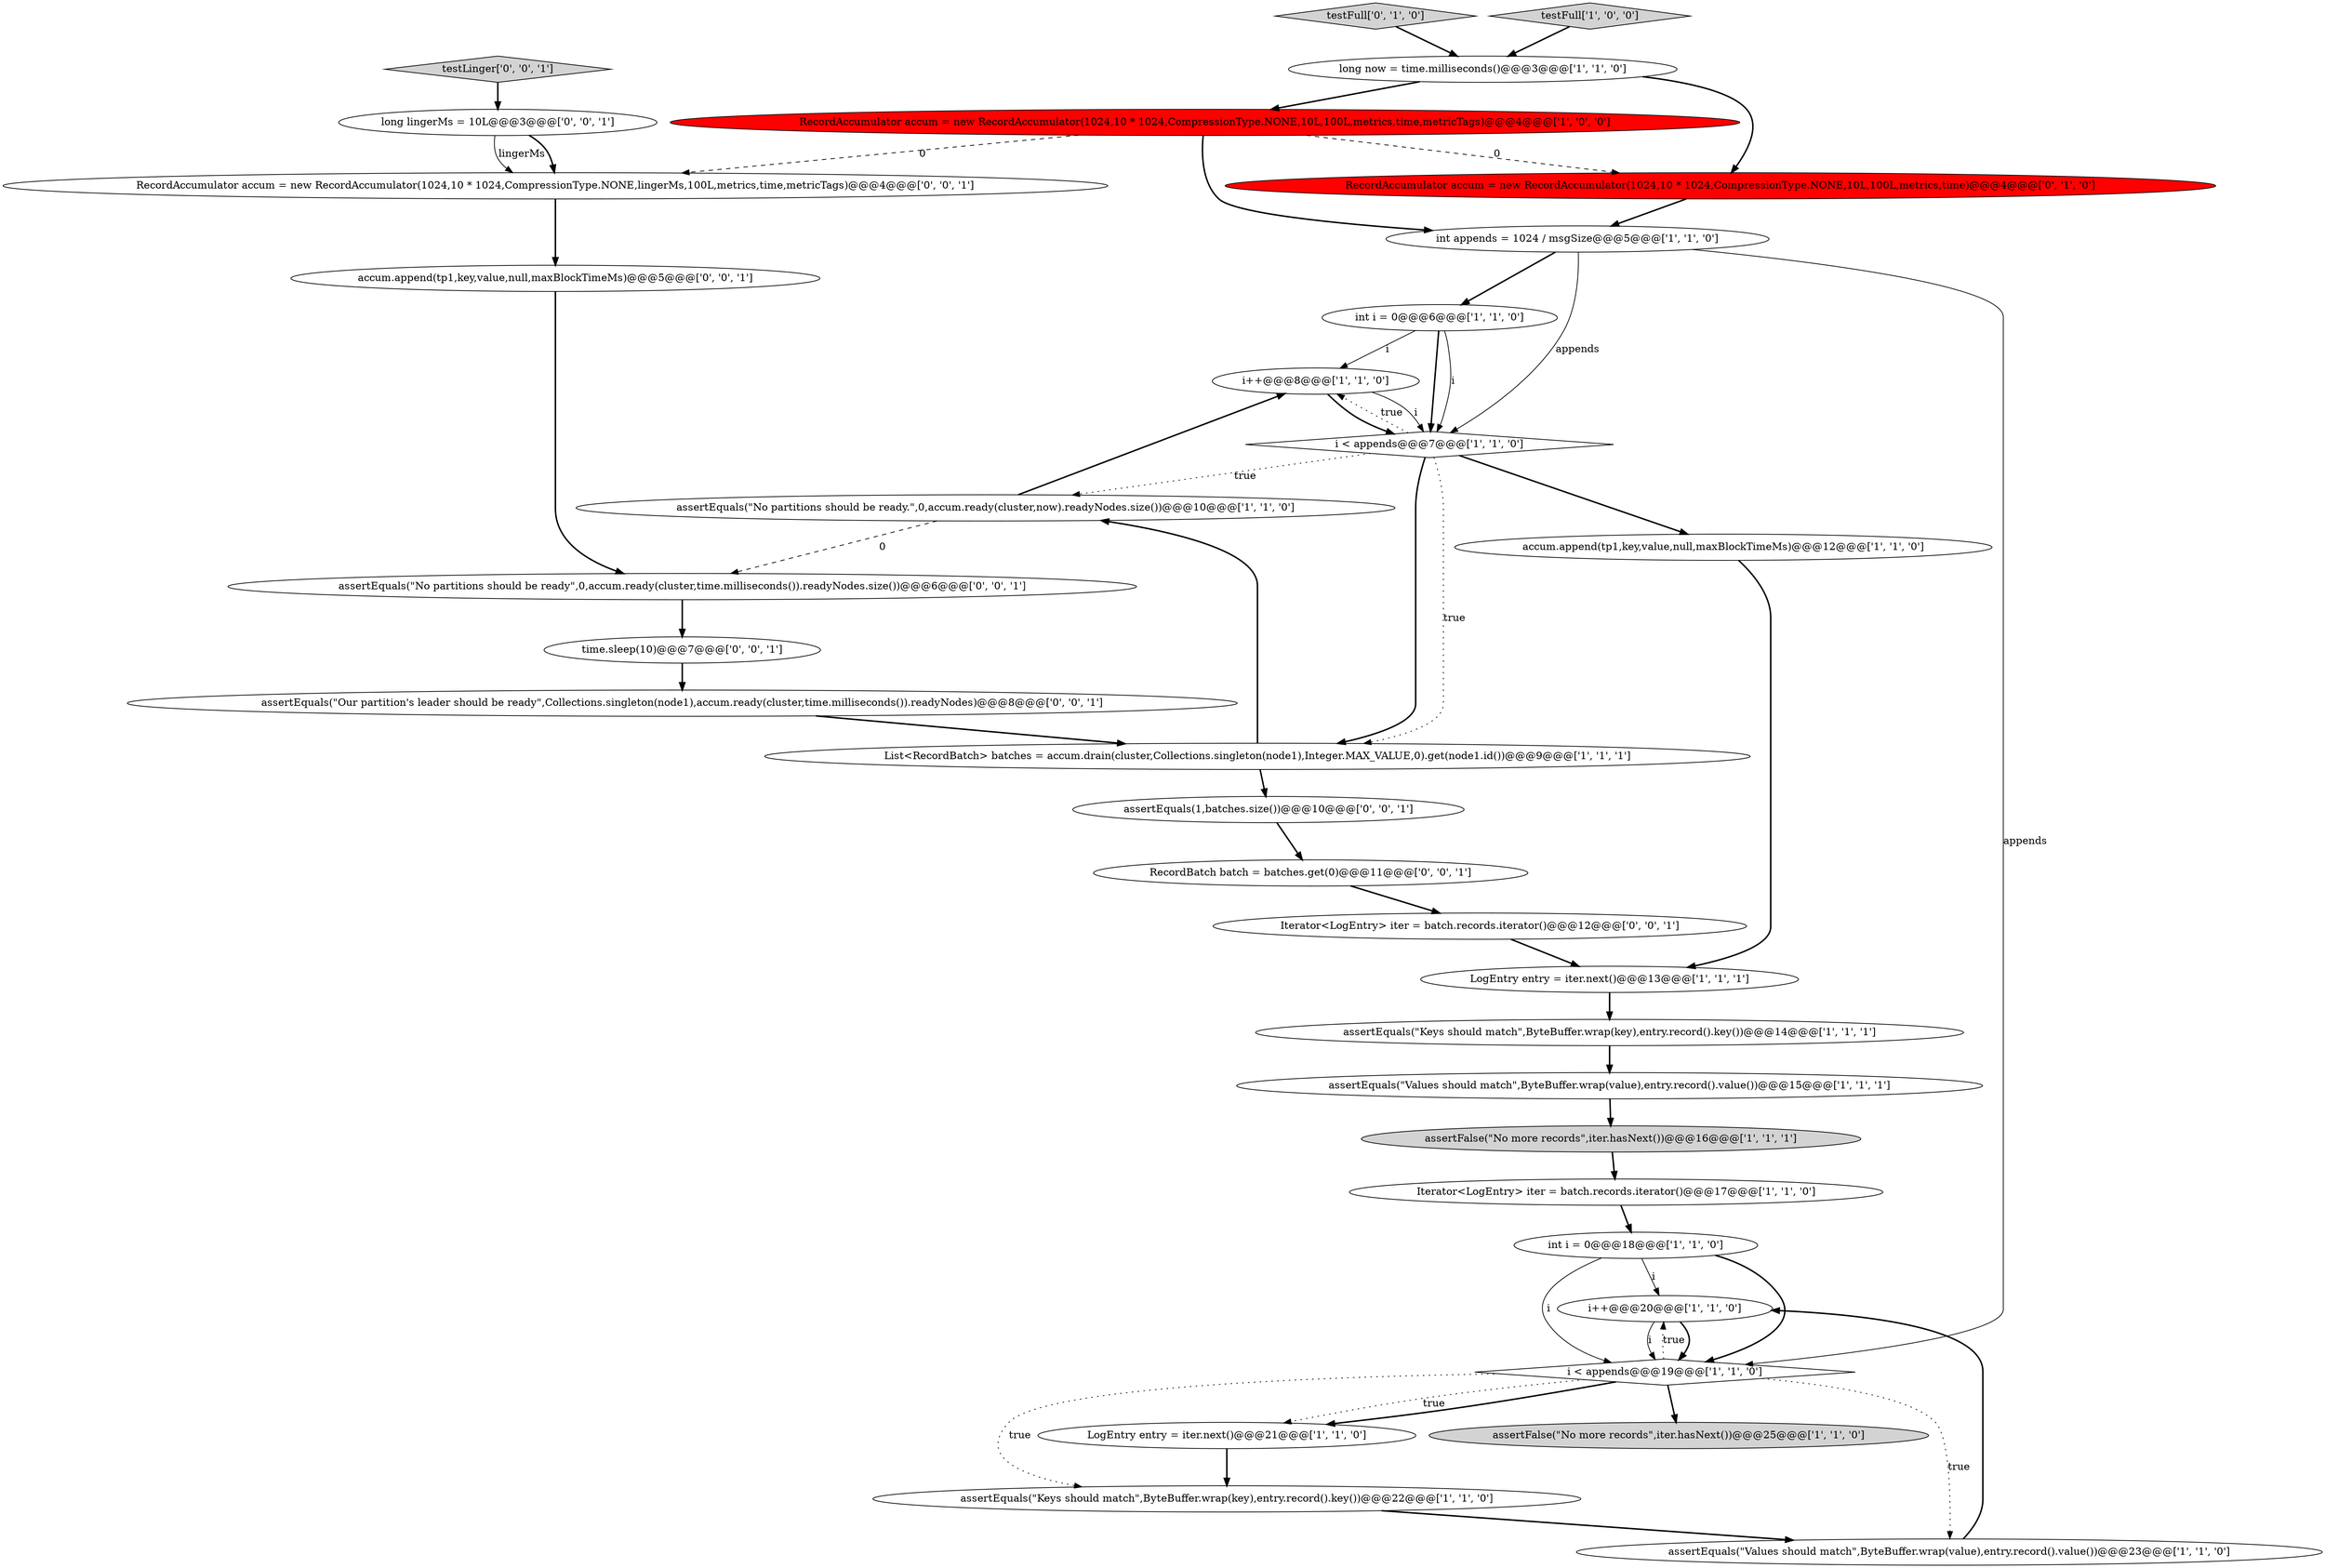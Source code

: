 digraph {
33 [style = filled, label = "RecordBatch batch = batches.get(0)@@@11@@@['0', '0', '1']", fillcolor = white, shape = ellipse image = "AAA0AAABBB3BBB"];
2 [style = filled, label = "i++@@@8@@@['1', '1', '0']", fillcolor = white, shape = ellipse image = "AAA0AAABBB1BBB"];
27 [style = filled, label = "assertEquals(\"No partitions should be ready\",0,accum.ready(cluster,time.milliseconds()).readyNodes.size())@@@6@@@['0', '0', '1']", fillcolor = white, shape = ellipse image = "AAA0AAABBB3BBB"];
28 [style = filled, label = "time.sleep(10)@@@7@@@['0', '0', '1']", fillcolor = white, shape = ellipse image = "AAA0AAABBB3BBB"];
22 [style = filled, label = "testFull['0', '1', '0']", fillcolor = lightgray, shape = diamond image = "AAA0AAABBB2BBB"];
12 [style = filled, label = "LogEntry entry = iter.next()@@@21@@@['1', '1', '0']", fillcolor = white, shape = ellipse image = "AAA0AAABBB1BBB"];
19 [style = filled, label = "assertEquals(\"No partitions should be ready.\",0,accum.ready(cluster,now).readyNodes.size())@@@10@@@['1', '1', '0']", fillcolor = white, shape = ellipse image = "AAA0AAABBB1BBB"];
29 [style = filled, label = "assertEquals(\"Our partition's leader should be ready\",Collections.singleton(node1),accum.ready(cluster,time.milliseconds()).readyNodes)@@@8@@@['0', '0', '1']", fillcolor = white, shape = ellipse image = "AAA0AAABBB3BBB"];
15 [style = filled, label = "List<RecordBatch> batches = accum.drain(cluster,Collections.singleton(node1),Integer.MAX_VALUE,0).get(node1.id())@@@9@@@['1', '1', '1']", fillcolor = white, shape = ellipse image = "AAA0AAABBB1BBB"];
13 [style = filled, label = "assertEquals(\"Keys should match\",ByteBuffer.wrap(key),entry.record().key())@@@14@@@['1', '1', '1']", fillcolor = white, shape = ellipse image = "AAA0AAABBB1BBB"];
17 [style = filled, label = "assertEquals(\"Values should match\",ByteBuffer.wrap(value),entry.record().value())@@@23@@@['1', '1', '0']", fillcolor = white, shape = ellipse image = "AAA0AAABBB1BBB"];
4 [style = filled, label = "Iterator<LogEntry> iter = batch.records.iterator()@@@17@@@['1', '1', '0']", fillcolor = white, shape = ellipse image = "AAA0AAABBB1BBB"];
16 [style = filled, label = "i++@@@20@@@['1', '1', '0']", fillcolor = white, shape = ellipse image = "AAA0AAABBB1BBB"];
18 [style = filled, label = "int appends = 1024 / msgSize@@@5@@@['1', '1', '0']", fillcolor = white, shape = ellipse image = "AAA0AAABBB1BBB"];
20 [style = filled, label = "LogEntry entry = iter.next()@@@13@@@['1', '1', '1']", fillcolor = white, shape = ellipse image = "AAA0AAABBB1BBB"];
5 [style = filled, label = "long now = time.milliseconds()@@@3@@@['1', '1', '0']", fillcolor = white, shape = ellipse image = "AAA0AAABBB1BBB"];
7 [style = filled, label = "assertEquals(\"Keys should match\",ByteBuffer.wrap(key),entry.record().key())@@@22@@@['1', '1', '0']", fillcolor = white, shape = ellipse image = "AAA0AAABBB1BBB"];
3 [style = filled, label = "i < appends@@@19@@@['1', '1', '0']", fillcolor = white, shape = diamond image = "AAA0AAABBB1BBB"];
21 [style = filled, label = "RecordAccumulator accum = new RecordAccumulator(1024,10 * 1024,CompressionType.NONE,10L,100L,metrics,time,metricTags)@@@4@@@['1', '0', '0']", fillcolor = red, shape = ellipse image = "AAA1AAABBB1BBB"];
23 [style = filled, label = "RecordAccumulator accum = new RecordAccumulator(1024,10 * 1024,CompressionType.NONE,10L,100L,metrics,time)@@@4@@@['0', '1', '0']", fillcolor = red, shape = ellipse image = "AAA1AAABBB2BBB"];
9 [style = filled, label = "accum.append(tp1,key,value,null,maxBlockTimeMs)@@@12@@@['1', '1', '0']", fillcolor = white, shape = ellipse image = "AAA0AAABBB1BBB"];
11 [style = filled, label = "assertFalse(\"No more records\",iter.hasNext())@@@16@@@['1', '1', '1']", fillcolor = lightgray, shape = ellipse image = "AAA0AAABBB1BBB"];
32 [style = filled, label = "testLinger['0', '0', '1']", fillcolor = lightgray, shape = diamond image = "AAA0AAABBB3BBB"];
14 [style = filled, label = "testFull['1', '0', '0']", fillcolor = lightgray, shape = diamond image = "AAA0AAABBB1BBB"];
30 [style = filled, label = "assertEquals(1,batches.size())@@@10@@@['0', '0', '1']", fillcolor = white, shape = ellipse image = "AAA0AAABBB3BBB"];
25 [style = filled, label = "accum.append(tp1,key,value,null,maxBlockTimeMs)@@@5@@@['0', '0', '1']", fillcolor = white, shape = ellipse image = "AAA0AAABBB3BBB"];
6 [style = filled, label = "assertFalse(\"No more records\",iter.hasNext())@@@25@@@['1', '1', '0']", fillcolor = lightgray, shape = ellipse image = "AAA0AAABBB1BBB"];
0 [style = filled, label = "int i = 0@@@6@@@['1', '1', '0']", fillcolor = white, shape = ellipse image = "AAA0AAABBB1BBB"];
8 [style = filled, label = "i < appends@@@7@@@['1', '1', '0']", fillcolor = white, shape = diamond image = "AAA0AAABBB1BBB"];
26 [style = filled, label = "long lingerMs = 10L@@@3@@@['0', '0', '1']", fillcolor = white, shape = ellipse image = "AAA0AAABBB3BBB"];
24 [style = filled, label = "Iterator<LogEntry> iter = batch.records.iterator()@@@12@@@['0', '0', '1']", fillcolor = white, shape = ellipse image = "AAA0AAABBB3BBB"];
31 [style = filled, label = "RecordAccumulator accum = new RecordAccumulator(1024,10 * 1024,CompressionType.NONE,lingerMs,100L,metrics,time,metricTags)@@@4@@@['0', '0', '1']", fillcolor = white, shape = ellipse image = "AAA0AAABBB3BBB"];
10 [style = filled, label = "assertEquals(\"Values should match\",ByteBuffer.wrap(value),entry.record().value())@@@15@@@['1', '1', '1']", fillcolor = white, shape = ellipse image = "AAA0AAABBB1BBB"];
1 [style = filled, label = "int i = 0@@@18@@@['1', '1', '0']", fillcolor = white, shape = ellipse image = "AAA0AAABBB1BBB"];
13->10 [style = bold, label=""];
16->3 [style = bold, label=""];
28->29 [style = bold, label=""];
29->15 [style = bold, label=""];
19->27 [style = dashed, label="0"];
3->7 [style = dotted, label="true"];
20->13 [style = bold, label=""];
7->17 [style = bold, label=""];
8->15 [style = bold, label=""];
31->25 [style = bold, label=""];
30->33 [style = bold, label=""];
5->23 [style = bold, label=""];
8->2 [style = dotted, label="true"];
27->28 [style = bold, label=""];
11->4 [style = bold, label=""];
1->3 [style = bold, label=""];
8->15 [style = dotted, label="true"];
3->6 [style = bold, label=""];
9->20 [style = bold, label=""];
19->2 [style = bold, label=""];
15->30 [style = bold, label=""];
3->12 [style = bold, label=""];
15->19 [style = bold, label=""];
22->5 [style = bold, label=""];
32->26 [style = bold, label=""];
12->7 [style = bold, label=""];
21->18 [style = bold, label=""];
2->8 [style = solid, label="i"];
26->31 [style = solid, label="lingerMs"];
24->20 [style = bold, label=""];
1->16 [style = solid, label="i"];
5->21 [style = bold, label=""];
25->27 [style = bold, label=""];
18->8 [style = solid, label="appends"];
16->3 [style = solid, label="i"];
21->31 [style = dashed, label="0"];
26->31 [style = bold, label=""];
33->24 [style = bold, label=""];
3->12 [style = dotted, label="true"];
0->8 [style = bold, label=""];
8->9 [style = bold, label=""];
0->8 [style = solid, label="i"];
3->17 [style = dotted, label="true"];
4->1 [style = bold, label=""];
1->3 [style = solid, label="i"];
8->19 [style = dotted, label="true"];
21->23 [style = dashed, label="0"];
18->3 [style = solid, label="appends"];
18->0 [style = bold, label=""];
23->18 [style = bold, label=""];
3->16 [style = dotted, label="true"];
17->16 [style = bold, label=""];
2->8 [style = bold, label=""];
14->5 [style = bold, label=""];
10->11 [style = bold, label=""];
0->2 [style = solid, label="i"];
}
